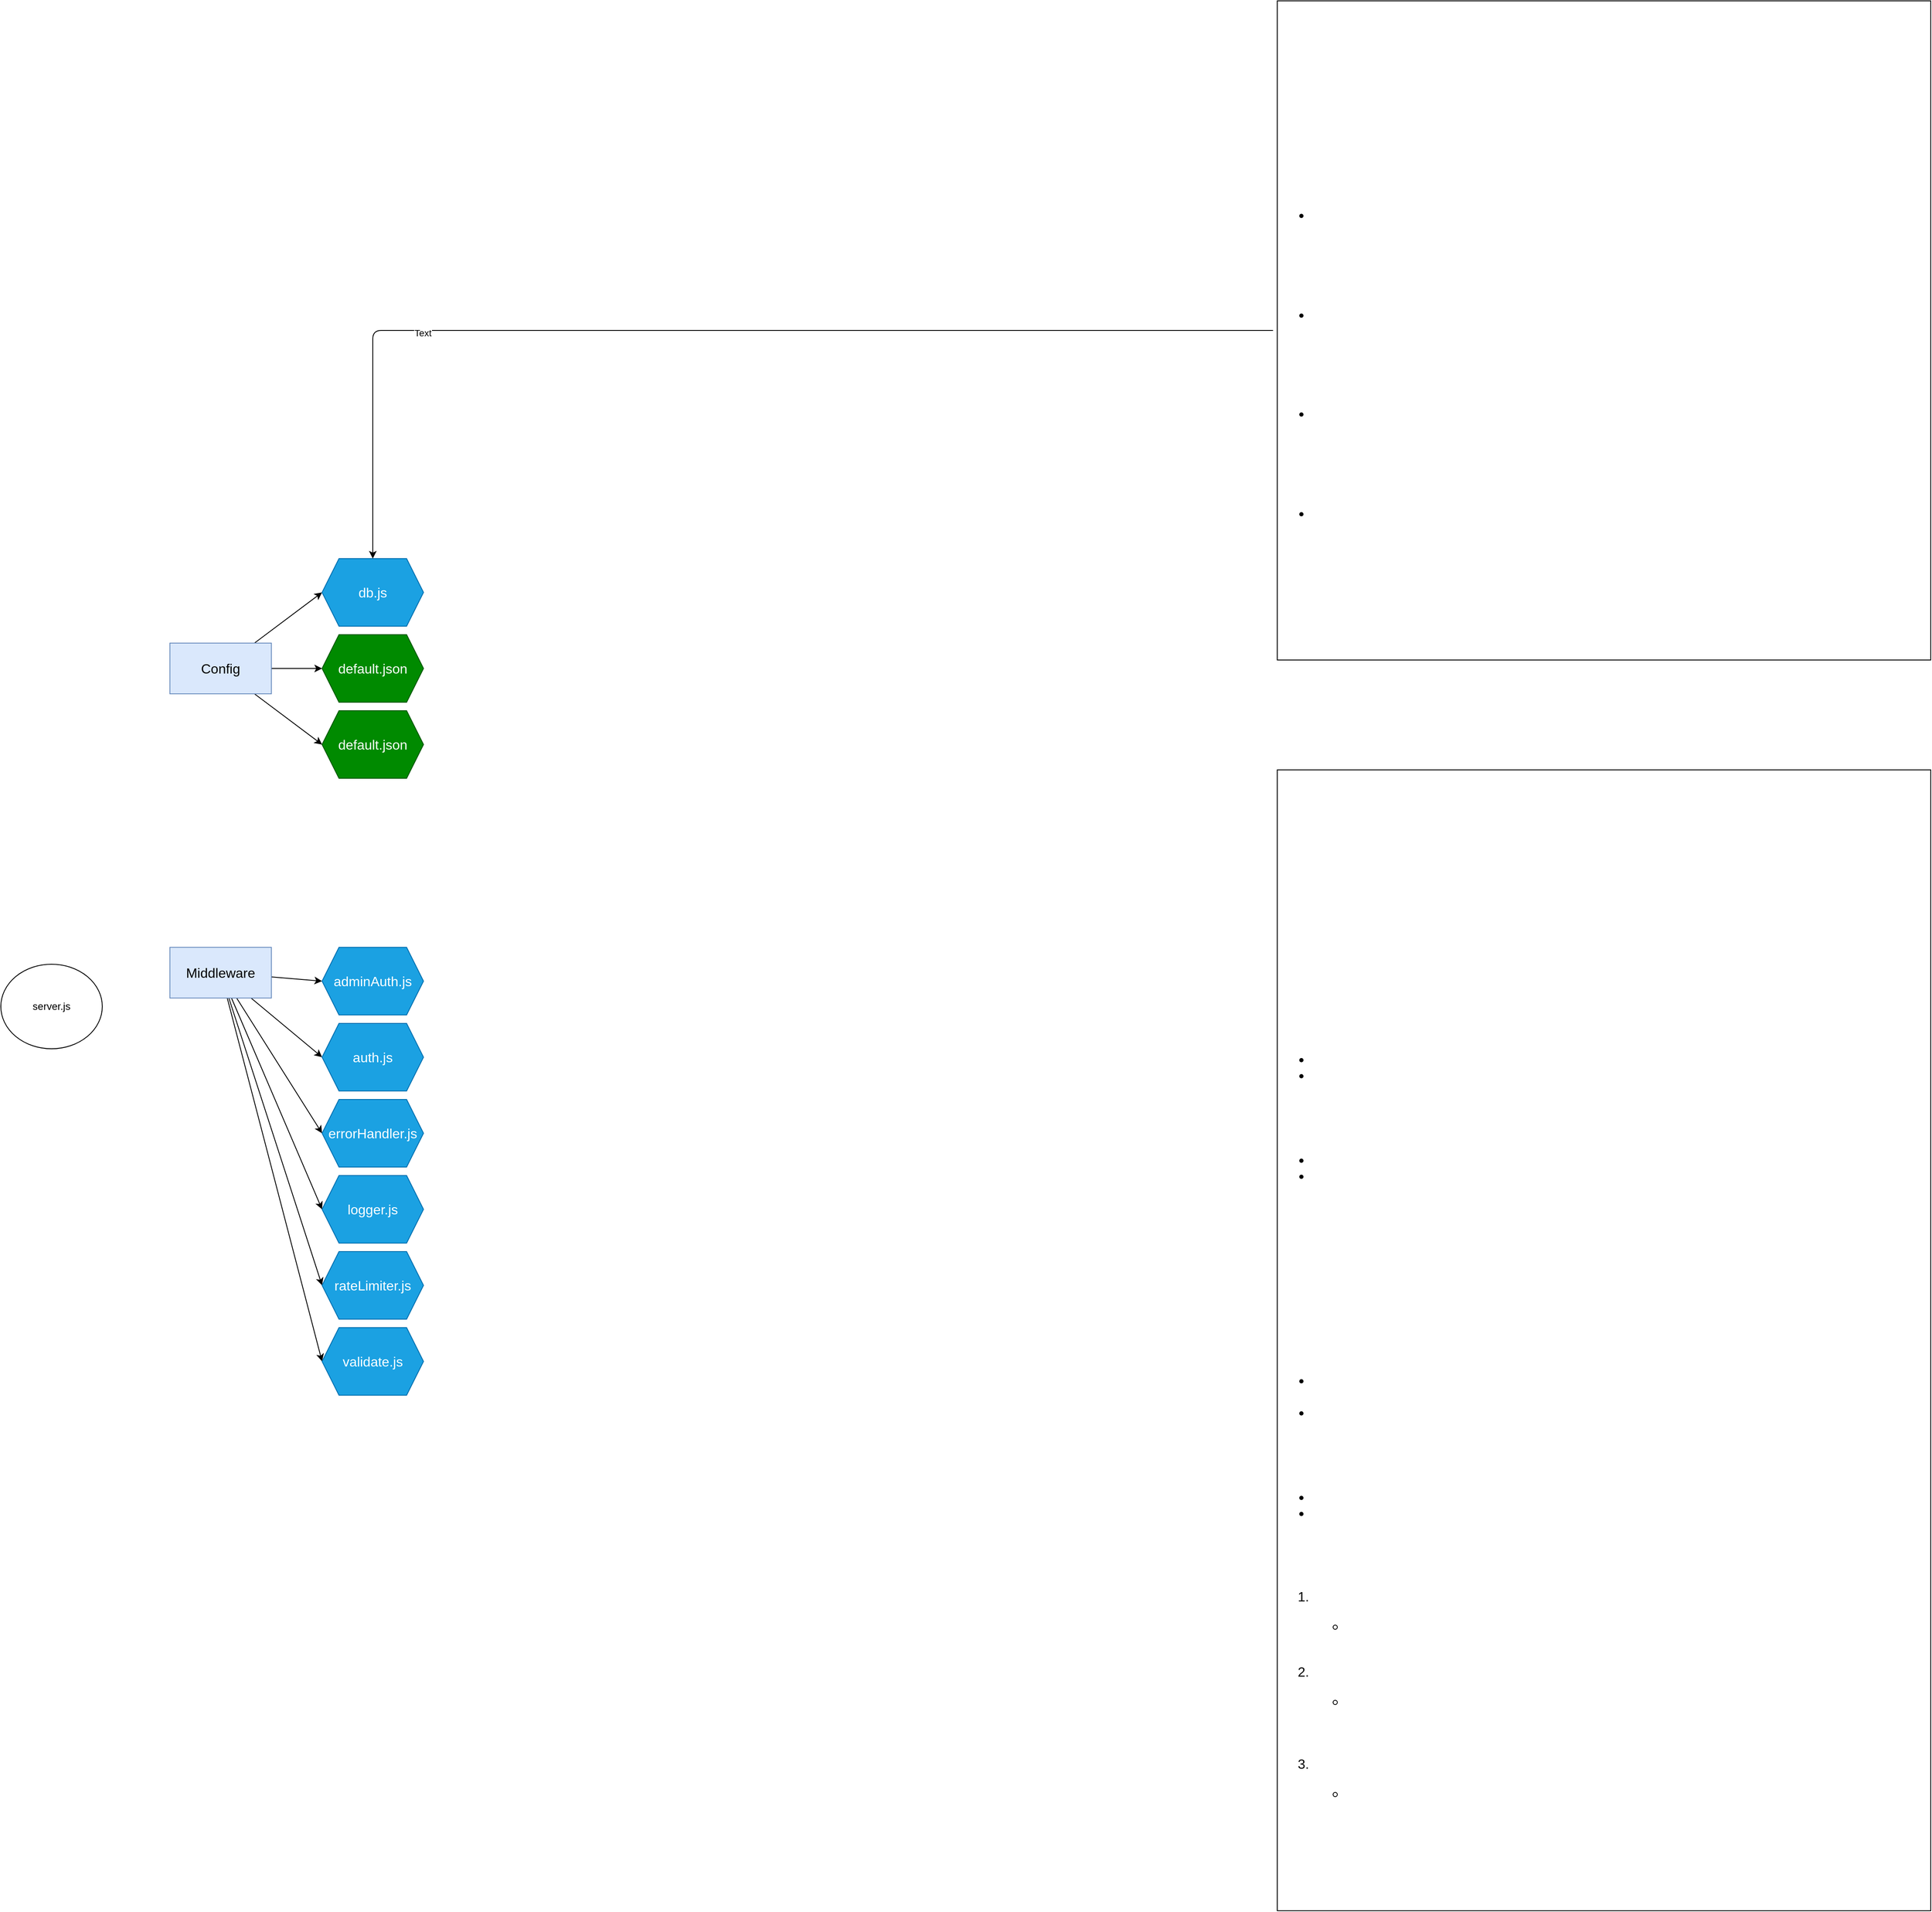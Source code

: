 <mxfile>
    <diagram id="pUzfgVnz7XkT4wG61MmF" name="Page-1">
        <mxGraphModel dx="953" dy="1283" grid="1" gridSize="10" guides="1" tooltips="1" connect="1" arrows="1" fold="1" page="0" pageScale="1" pageWidth="850" pageHeight="1100" math="0" shadow="0">
            <root>
                <mxCell id="0"/>
                <mxCell id="1" parent="0"/>
                <mxCell id="2" value="server.js" style="ellipse;whiteSpace=wrap;html=1;" parent="1" vertex="1">
                    <mxGeometry x="-410" y="490" width="120" height="100" as="geometry"/>
                </mxCell>
                <mxCell id="27" style="edgeStyle=none;html=1;entryX=0;entryY=0.5;entryDx=0;entryDy=0;fontSize=16;fontColor=#FFFFFF;" parent="1" source="4" target="6" edge="1">
                    <mxGeometry relative="1" as="geometry"/>
                </mxCell>
                <mxCell id="28" style="edgeStyle=none;html=1;entryX=0;entryY=0.5;entryDx=0;entryDy=0;fontSize=16;fontColor=#FFFFFF;" parent="1" source="4" target="9" edge="1">
                    <mxGeometry relative="1" as="geometry"/>
                </mxCell>
                <mxCell id="29" style="edgeStyle=none;html=1;entryX=0;entryY=0.5;entryDx=0;entryDy=0;fontSize=16;fontColor=#FFFFFF;" parent="1" source="4" target="10" edge="1">
                    <mxGeometry relative="1" as="geometry"/>
                </mxCell>
                <mxCell id="4" value="&lt;font style=&quot;font-size: 16px;&quot; color=&quot;#000000&quot;&gt;Config&lt;/font&gt;" style="rounded=0;whiteSpace=wrap;html=1;fillColor=#dae8fc;strokeColor=#6c8ebf;" parent="1" vertex="1">
                    <mxGeometry x="-210" y="110" width="120" height="60" as="geometry"/>
                </mxCell>
                <mxCell id="6" value="db.js" style="shape=hexagon;perimeter=hexagonPerimeter2;whiteSpace=wrap;html=1;fixedSize=1;fontSize=16;fontColor=#ffffff;fillColor=#1ba1e2;strokeColor=#006EAF;" parent="1" vertex="1">
                    <mxGeometry x="-30" y="10" width="120" height="80" as="geometry"/>
                </mxCell>
                <mxCell id="9" value="default.json" style="shape=hexagon;perimeter=hexagonPerimeter2;whiteSpace=wrap;html=1;fixedSize=1;fontSize=16;fontColor=#ffffff;fillColor=#008a00;strokeColor=#005700;" parent="1" vertex="1">
                    <mxGeometry x="-30" y="100" width="120" height="80" as="geometry"/>
                </mxCell>
                <mxCell id="10" value="default.json" style="shape=hexagon;perimeter=hexagonPerimeter2;whiteSpace=wrap;html=1;fixedSize=1;fontSize=16;fontColor=#ffffff;fillColor=#008a00;strokeColor=#005700;" parent="1" vertex="1">
                    <mxGeometry x="-30" y="190" width="120" height="80" as="geometry"/>
                </mxCell>
                <mxCell id="13" style="edgeStyle=none;html=1;entryX=0.5;entryY=0;entryDx=0;entryDy=0;fontSize=16;fontColor=#FFFFFF;" parent="1" source="11" target="6" edge="1">
                    <mxGeometry relative="1" as="geometry">
                        <Array as="points">
                            <mxPoint x="30" y="-260"/>
                        </Array>
                    </mxGeometry>
                </mxCell>
                <mxCell id="31" value="Text" style="edgeLabel;html=1;align=center;verticalAlign=middle;resizable=0;points=[];" vertex="1" connectable="0" parent="13">
                    <mxGeometry x="0.509" y="3" relative="1" as="geometry">
                        <mxPoint x="1" as="offset"/>
                    </mxGeometry>
                </mxCell>
                <mxCell id="11" value="&lt;p&gt;&lt;font color=&quot;#ffffff&quot;&gt;The &lt;code&gt;db.js&lt;/code&gt; file typically plays a crucial role in setting up and managing the connection to the database in a Node.js application. Here's a breakdown of its likely functions and responsibilities:&lt;/font&gt;&lt;/p&gt;&lt;h3&gt;&lt;font color=&quot;#ffffff&quot;&gt;1. &lt;strong&gt;Database Configuration&lt;/strong&gt;&lt;/font&gt;&lt;/h3&gt;&lt;ul&gt;&lt;li&gt;&lt;font color=&quot;#ffffff&quot;&gt;The &lt;code&gt;db.js&lt;/code&gt; file will often import configuration settings for the database, such as the database URL, port, and authentication details. These configurations are usually stored in environment variables or configuration files (like &lt;code&gt;default.json&lt;/code&gt; or &lt;code&gt;.env&lt;/code&gt;).&lt;/font&gt;&lt;/li&gt;&lt;/ul&gt;&lt;h3&gt;&lt;font color=&quot;#ffffff&quot;&gt;2. &lt;strong&gt;Establishing Connection&lt;/strong&gt;&lt;/font&gt;&lt;/h3&gt;&lt;ul&gt;&lt;li&gt;&lt;font color=&quot;#ffffff&quot;&gt;It contains the logic to establish a connection to the database using a library like &lt;code&gt;mongoose&lt;/code&gt; for MongoDB or &lt;code&gt;sequelize&lt;/code&gt; for SQL databases. This involves creating a connection instance that the rest of the application can use to interact with the database.&lt;/font&gt;&lt;/li&gt;&lt;/ul&gt;&lt;h3&gt;&lt;font color=&quot;#ffffff&quot;&gt;3. &lt;strong&gt;Connection Management&lt;/strong&gt;&lt;/font&gt;&lt;/h3&gt;&lt;ul&gt;&lt;li&gt;&lt;font color=&quot;#ffffff&quot;&gt;The &lt;code&gt;db.js&lt;/code&gt; file manages the database connection lifecycle. This includes handling events like connection success, connection error, and disconnection. Proper error handling ensures that the application can respond appropriately to database connection issues.&lt;/font&gt;&lt;/li&gt;&lt;/ul&gt;&lt;h3&gt;&lt;font color=&quot;#ffffff&quot;&gt;4. &lt;strong&gt;Exporting the Connection&lt;/strong&gt;&lt;/font&gt;&lt;/h3&gt;&lt;ul&gt;&lt;li&gt;&lt;font color=&quot;#ffffff&quot;&gt;Once the connection is established, the &lt;code&gt;db.js&lt;/code&gt; file exports the connection instance so that it can be imported and used in other parts of the application, such as models and services.&lt;/font&gt;&lt;/li&gt;&lt;/ul&gt;" style="rounded=0;whiteSpace=wrap;html=1;fontSize=16;fontColor=#000000;align=left;perimeterSpacing=5;" parent="1" vertex="1">
                    <mxGeometry x="1100" y="-650" width="773" height="780" as="geometry"/>
                </mxCell>
                <mxCell id="21" style="edgeStyle=none;html=1;entryX=0;entryY=0.5;entryDx=0;entryDy=0;fontSize=16;fontColor=#FFFFFF;" parent="1" source="14" target="20" edge="1">
                    <mxGeometry relative="1" as="geometry"/>
                </mxCell>
                <mxCell id="22" style="edgeStyle=none;html=1;entryX=0;entryY=0.5;entryDx=0;entryDy=0;fontSize=16;fontColor=#FFFFFF;" parent="1" source="14" target="17" edge="1">
                    <mxGeometry relative="1" as="geometry"/>
                </mxCell>
                <mxCell id="23" style="edgeStyle=none;html=1;entryX=0;entryY=0.5;entryDx=0;entryDy=0;fontSize=16;fontColor=#FFFFFF;" parent="1" source="14" target="18" edge="1">
                    <mxGeometry relative="1" as="geometry"/>
                </mxCell>
                <mxCell id="24" style="edgeStyle=none;html=1;entryX=0;entryY=0.5;entryDx=0;entryDy=0;fontSize=16;fontColor=#FFFFFF;" parent="1" source="14" target="15" edge="1">
                    <mxGeometry relative="1" as="geometry"/>
                </mxCell>
                <mxCell id="25" style="edgeStyle=none;html=1;entryX=0;entryY=0.5;entryDx=0;entryDy=0;fontSize=16;fontColor=#FFFFFF;" parent="1" source="14" target="16" edge="1">
                    <mxGeometry relative="1" as="geometry"/>
                </mxCell>
                <mxCell id="26" style="edgeStyle=none;html=1;entryX=0;entryY=0.5;entryDx=0;entryDy=0;fontSize=16;fontColor=#FFFFFF;" parent="1" source="14" target="19" edge="1">
                    <mxGeometry relative="1" as="geometry"/>
                </mxCell>
                <mxCell id="14" value="&lt;font style=&quot;font-size: 16px;&quot; color=&quot;#000000&quot;&gt;Middleware&lt;/font&gt;" style="rounded=0;whiteSpace=wrap;html=1;fillColor=#dae8fc;strokeColor=#6c8ebf;" parent="1" vertex="1">
                    <mxGeometry x="-210" y="470" width="120" height="60" as="geometry"/>
                </mxCell>
                <mxCell id="15" value="logger.js" style="shape=hexagon;perimeter=hexagonPerimeter2;whiteSpace=wrap;html=1;fixedSize=1;fontSize=16;fontColor=#ffffff;fillColor=#1ba1e2;strokeColor=#006EAF;" parent="1" vertex="1">
                    <mxGeometry x="-30" y="740" width="120" height="80" as="geometry"/>
                </mxCell>
                <mxCell id="16" value="rateLimiter.js" style="shape=hexagon;perimeter=hexagonPerimeter2;whiteSpace=wrap;html=1;fixedSize=1;fontSize=16;fontColor=#ffffff;fillColor=#1ba1e2;strokeColor=#006EAF;" parent="1" vertex="1">
                    <mxGeometry x="-30" y="830" width="120" height="80" as="geometry"/>
                </mxCell>
                <mxCell id="17" value="auth.js" style="shape=hexagon;perimeter=hexagonPerimeter2;whiteSpace=wrap;html=1;fixedSize=1;fontSize=16;fontColor=#ffffff;fillColor=#1ba1e2;strokeColor=#006EAF;" parent="1" vertex="1">
                    <mxGeometry x="-30" y="560" width="120" height="80" as="geometry"/>
                </mxCell>
                <mxCell id="18" value="errorHandler.js" style="shape=hexagon;perimeter=hexagonPerimeter2;whiteSpace=wrap;html=1;fixedSize=1;fontSize=16;fontColor=#ffffff;fillColor=#1ba1e2;strokeColor=#006EAF;" parent="1" vertex="1">
                    <mxGeometry x="-30" y="650" width="120" height="80" as="geometry"/>
                </mxCell>
                <mxCell id="19" value="validate.js" style="shape=hexagon;perimeter=hexagonPerimeter2;whiteSpace=wrap;html=1;fixedSize=1;fontSize=16;fontColor=#ffffff;fillColor=#1ba1e2;strokeColor=#006EAF;" parent="1" vertex="1">
                    <mxGeometry x="-30" y="920" width="120" height="80" as="geometry"/>
                </mxCell>
                <mxCell id="20" value="adminAuth.js" style="shape=hexagon;perimeter=hexagonPerimeter2;whiteSpace=wrap;html=1;fixedSize=1;fontSize=16;fontColor=#ffffff;fillColor=#1ba1e2;strokeColor=#006EAF;" parent="1" vertex="1">
                    <mxGeometry x="-30" y="470" width="120" height="80" as="geometry"/>
                </mxCell>
                <mxCell id="30" value="&lt;h3&gt;&lt;font color=&quot;#ffffff&quot;&gt;1. &lt;strong&gt;Token Verification Middleware&lt;/strong&gt;&lt;/font&gt;&lt;/h3&gt;&lt;h4&gt;&lt;font color=&quot;#ffffff&quot;&gt;Purpose:&lt;/font&gt;&lt;/h4&gt;&lt;p&gt;&lt;font color=&quot;#ffffff&quot;&gt;This middleware function verifies the presence and validity of a JSON Web Token (JWT) in incoming requests to secure routes. It ensures that only authenticated users can access certain endpoints.&lt;/font&gt;&lt;/p&gt;&lt;p&gt;&lt;font color=&quot;#ffffff&quot;&gt;&lt;br&gt;&lt;/font&gt;&lt;/p&gt;&lt;h4&gt;&lt;font color=&quot;#ffffff&quot;&gt;Use Case:&lt;/font&gt;&lt;/h4&gt;&lt;ul&gt;&lt;li&gt;&lt;font color=&quot;#ffffff&quot;&gt;&lt;strong&gt;Authentication&lt;/strong&gt;: Ensures that requests to protected routes include a valid JWT token.&lt;/font&gt;&lt;/li&gt;&lt;li&gt;&lt;font color=&quot;#ffffff&quot;&gt;&lt;strong&gt;User Identification&lt;/strong&gt;: Decodes the token to retrieve user information, which is then attached to the &lt;code&gt;req.user&lt;/code&gt; object for further use in the request lifecycle.&lt;/font&gt;&lt;/li&gt;&lt;/ul&gt;&lt;h4&gt;&lt;font color=&quot;#ffffff&quot;&gt;Importance:&lt;/font&gt;&lt;/h4&gt;&lt;ul&gt;&lt;li&gt;&lt;font color=&quot;#ffffff&quot;&gt;&lt;strong&gt;Security&lt;/strong&gt;: Prevents unauthorized access by validating tokens.&lt;/font&gt;&lt;/li&gt;&lt;li&gt;&lt;font color=&quot;#ffffff&quot;&gt;&lt;strong&gt;User Context&lt;/strong&gt;: Provides user context to the request, enabling user-specific operations in subsequent middleware or route handlers.&lt;/font&gt;&lt;/li&gt;&lt;/ul&gt;&lt;h3&gt;&lt;font color=&quot;#ffffff&quot;&gt;2. &lt;strong&gt;Role-Based Access Control Middleware&lt;/strong&gt;&lt;/font&gt;&lt;/h3&gt;&lt;h4&gt;&lt;font color=&quot;#ffffff&quot;&gt;Purpose:&lt;/font&gt;&lt;/h4&gt;&lt;p&gt;&lt;font color=&quot;#ffffff&quot;&gt;This middleware function enforces role-based access control (RBAC), ensuring that only users with specific roles can access certain endpoints.&lt;/font&gt;&lt;/p&gt;&lt;h4&gt;&lt;font color=&quot;#ffffff&quot;&gt;Use Case:&lt;/font&gt;&lt;/h4&gt;&lt;ul&gt;&lt;li&gt;&lt;font color=&quot;#ffffff&quot;&gt;&lt;strong&gt;Authorization&lt;/strong&gt;: Checks if the authenticated user has the necessary role to perform specific actions or access certain routes.&lt;/font&gt;&lt;/li&gt;&lt;li&gt;&lt;font color=&quot;#ffffff&quot;&gt;&lt;strong&gt;Fine-Grained Access Control&lt;/strong&gt;: Allows different levels of access based on user roles (e.g., admin, manager, user).&lt;/font&gt;&lt;/li&gt;&lt;/ul&gt;&lt;h4&gt;&lt;font color=&quot;#ffffff&quot;&gt;Importance:&lt;/font&gt;&lt;/h4&gt;&lt;ul&gt;&lt;li&gt;&lt;font color=&quot;#ffffff&quot;&gt;&lt;strong&gt;Security&lt;/strong&gt;: Adds an additional layer of security by restricting access based on user roles.&lt;/font&gt;&lt;/li&gt;&lt;li&gt;&lt;font color=&quot;#ffffff&quot;&gt;&lt;strong&gt;Role Management&lt;/strong&gt;: Simplifies role management and ensures that users can only perform actions they are authorized to do.&lt;/font&gt;&lt;/li&gt;&lt;/ul&gt;&lt;h3&gt;&lt;font color=&quot;#ffffff&quot;&gt;Integration and Flow in the Application:&lt;/font&gt;&lt;/h3&gt;&lt;ol&gt;&lt;li&gt;&lt;p&gt;&lt;font color=&quot;#ffffff&quot;&gt;&lt;strong&gt;Initialization (server.js)&lt;/strong&gt;:&lt;/font&gt;&lt;/p&gt;&lt;ul&gt;&lt;li&gt;&lt;font color=&quot;#ffffff&quot;&gt;The &lt;code&gt;auth.js&lt;/code&gt; middleware is imported and applied to routes that require authentication and authorization.&lt;/font&gt;&lt;/li&gt;&lt;/ul&gt;&lt;/li&gt;&lt;li&gt;&lt;p&gt;&lt;font color=&quot;#ffffff&quot;&gt;&lt;strong&gt;Token Verification&lt;/strong&gt;:&lt;/font&gt;&lt;/p&gt;&lt;ul&gt;&lt;li&gt;&lt;font color=&quot;#ffffff&quot;&gt;For each incoming request to a protected route, the token verification middleware checks for the presence and validity of the JWT token. If the token is valid, the user information is decoded and attached to the &lt;code&gt;req.user&lt;/code&gt; object.&lt;/font&gt;&lt;/li&gt;&lt;/ul&gt;&lt;/li&gt;&lt;li&gt;&lt;p&gt;&lt;font color=&quot;#ffffff&quot;&gt;&lt;strong&gt;Role-Based Access Control&lt;/strong&gt;:&lt;/font&gt;&lt;/p&gt;&lt;ul&gt;&lt;li&gt;&lt;font color=&quot;#ffffff&quot;&gt;For routes requiring specific roles, the role-based middleware checks the user's role. If the user has the required role, the request is allowed to proceed; otherwise, access is denied.&lt;/font&gt;&lt;/li&gt;&lt;/ul&gt;&lt;/li&gt;&lt;/ol&gt;" style="rounded=0;whiteSpace=wrap;html=1;fontSize=16;fontColor=#000000;align=left;perimeterSpacing=5;" parent="1" vertex="1">
                    <mxGeometry x="1100" y="260" width="773" height="1350" as="geometry"/>
                </mxCell>
            </root>
        </mxGraphModel>
    </diagram>
</mxfile>
